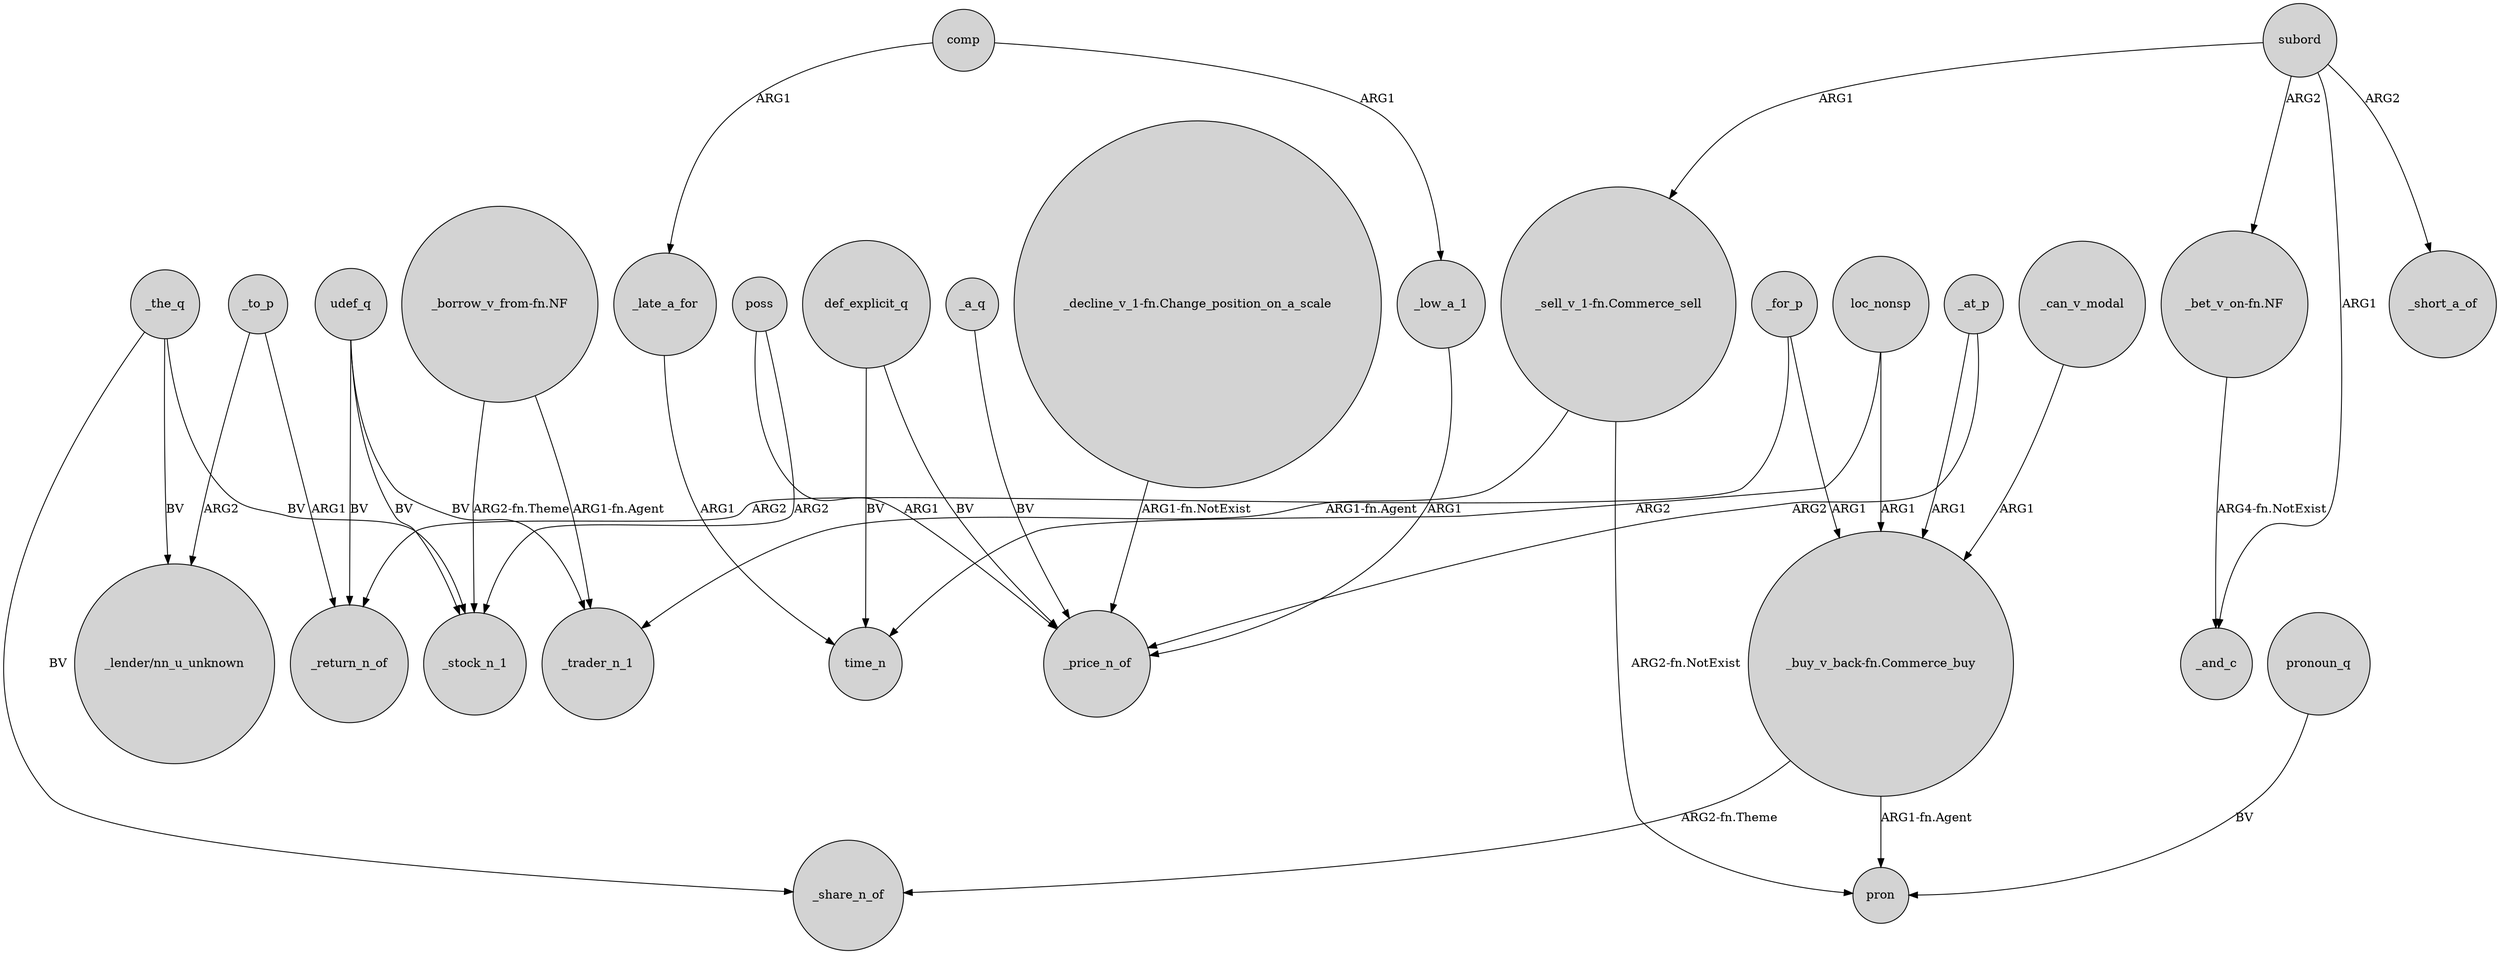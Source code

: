digraph {
	node [shape=circle style=filled]
	"_borrow_v_from-fn.NF" -> _trader_n_1 [label="ARG1-fn.Agent"]
	_the_q -> "_lender/nn_u_unknown" [label=BV]
	comp -> _late_a_for [label=ARG1]
	poss -> _price_n_of [label=ARG1]
	"_sell_v_1-fn.Commerce_sell" -> pron [label="ARG2-fn.NotExist"]
	poss -> _stock_n_1 [label=ARG2]
	_can_v_modal -> "_buy_v_back-fn.Commerce_buy" [label=ARG1]
	udef_q -> _trader_n_1 [label=BV]
	"_borrow_v_from-fn.NF" -> _stock_n_1 [label="ARG2-fn.Theme"]
	def_explicit_q -> time_n [label=BV]
	_to_p -> _return_n_of [label=ARG1]
	_for_p -> _return_n_of [label=ARG2]
	_the_q -> _stock_n_1 [label=BV]
	udef_q -> _return_n_of [label=BV]
	_to_p -> "_lender/nn_u_unknown" [label=ARG2]
	_at_p -> "_buy_v_back-fn.Commerce_buy" [label=ARG1]
	_the_q -> _share_n_of [label=BV]
	def_explicit_q -> _price_n_of [label=BV]
	subord -> _short_a_of [label=ARG2]
	loc_nonsp -> time_n [label=ARG2]
	_for_p -> "_buy_v_back-fn.Commerce_buy" [label=ARG1]
	pronoun_q -> pron [label=BV]
	subord -> _and_c [label=ARG1]
	udef_q -> _stock_n_1 [label=BV]
	"_bet_v_on-fn.NF" -> _and_c [label="ARG4-fn.NotExist"]
	subord -> "_bet_v_on-fn.NF" [label=ARG2]
	loc_nonsp -> "_buy_v_back-fn.Commerce_buy" [label=ARG1]
	_a_q -> _price_n_of [label=BV]
	"_sell_v_1-fn.Commerce_sell" -> _trader_n_1 [label="ARG1-fn.Agent"]
	"_buy_v_back-fn.Commerce_buy" -> _share_n_of [label="ARG2-fn.Theme"]
	"_buy_v_back-fn.Commerce_buy" -> pron [label="ARG1-fn.Agent"]
	_late_a_for -> time_n [label=ARG1]
	subord -> "_sell_v_1-fn.Commerce_sell" [label=ARG1]
	_at_p -> _price_n_of [label=ARG2]
	_low_a_1 -> _price_n_of [label=ARG1]
	"_decline_v_1-fn.Change_position_on_a_scale" -> _price_n_of [label="ARG1-fn.NotExist"]
	comp -> _low_a_1 [label=ARG1]
}
